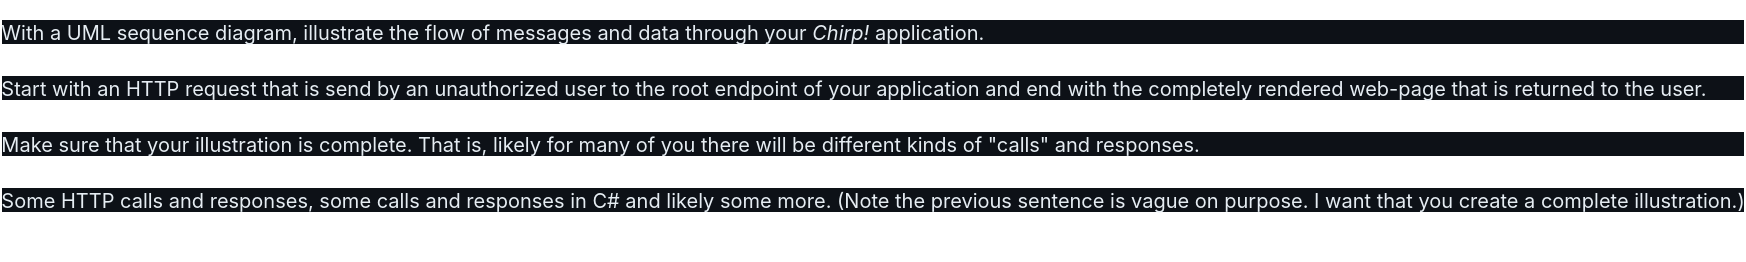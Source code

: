 <mxfile version="22.1.11" type="github">
  <diagram name="Side-1" id="oRK3bkSZ74EdVZnzokHn">
    <mxGraphModel dx="2856" dy="920" grid="1" gridSize="10" guides="1" tooltips="1" connect="1" arrows="1" fold="1" page="1" pageScale="1" pageWidth="1169" pageHeight="827" math="0" shadow="0">
      <root>
        <mxCell id="0" />
        <mxCell id="1" parent="0" />
        <mxCell id="XUHWrFQLtxPAw695nhr--1" value="&lt;p style=&quot;box-sizing: border-box; margin-top: 0px; margin-bottom: 16px; color: rgb(230, 237, 243); font-family: -apple-system, BlinkMacSystemFont, &amp;quot;Segoe UI&amp;quot;, &amp;quot;Noto Sans&amp;quot;, Helvetica, Arial, sans-serif, &amp;quot;Apple Color Emoji&amp;quot;, &amp;quot;Segoe UI Emoji&amp;quot;; font-size: 10px; text-align: start; background-color: rgb(13, 17, 23);&quot; dir=&quot;auto&quot;&gt;With a UML sequence diagram, illustrate the flow of messages and data through your&amp;nbsp;&lt;em style=&quot;box-sizing: border-box; font-size: 10px;&quot;&gt;Chirp!&lt;/em&gt;&amp;nbsp;application.&amp;nbsp;&lt;/p&gt;&lt;p style=&quot;box-sizing: border-box; margin-top: 0px; margin-bottom: 16px; color: rgb(230, 237, 243); font-family: -apple-system, BlinkMacSystemFont, &amp;quot;Segoe UI&amp;quot;, &amp;quot;Noto Sans&amp;quot;, Helvetica, Arial, sans-serif, &amp;quot;Apple Color Emoji&amp;quot;, &amp;quot;Segoe UI Emoji&amp;quot;; font-size: 10px; text-align: start; background-color: rgb(13, 17, 23);&quot; dir=&quot;auto&quot;&gt;Start with an HTTP request that is send by an unauthorized user to the root endpoint of your application and end with the completely rendered web-page that is returned to the user.&lt;/p&gt;&lt;p style=&quot;box-sizing: border-box; margin-top: 0px; margin-bottom: 16px; color: rgb(230, 237, 243); font-family: -apple-system, BlinkMacSystemFont, &amp;quot;Segoe UI&amp;quot;, &amp;quot;Noto Sans&amp;quot;, Helvetica, Arial, sans-serif, &amp;quot;Apple Color Emoji&amp;quot;, &amp;quot;Segoe UI Emoji&amp;quot;; font-size: 10px; text-align: start; background-color: rgb(13, 17, 23);&quot; dir=&quot;auto&quot;&gt;Make sure that your illustration is complete. That is, likely for many of you there will be different kinds of &quot;calls&quot; and responses.&amp;nbsp;&lt;/p&gt;&lt;p style=&quot;box-sizing: border-box; margin-top: 0px; margin-bottom: 16px; color: rgb(230, 237, 243); font-family: -apple-system, BlinkMacSystemFont, &amp;quot;Segoe UI&amp;quot;, &amp;quot;Noto Sans&amp;quot;, Helvetica, Arial, sans-serif, &amp;quot;Apple Color Emoji&amp;quot;, &amp;quot;Segoe UI Emoji&amp;quot;; font-size: 10px; text-align: start; background-color: rgb(13, 17, 23);&quot; dir=&quot;auto&quot;&gt;Some HTTP calls and responses, some calls and responses in C# and likely some more. (Note the previous sentence is vague on purpose. I want that you create a complete illustration.)&lt;/p&gt;" style="text;html=1;align=center;verticalAlign=middle;resizable=0;points=[];autosize=1;strokeColor=none;fillColor=none;fontSize=10;" vertex="1" parent="1">
          <mxGeometry x="-870" width="830" height="130" as="geometry" />
        </mxCell>
      </root>
    </mxGraphModel>
  </diagram>
</mxfile>

